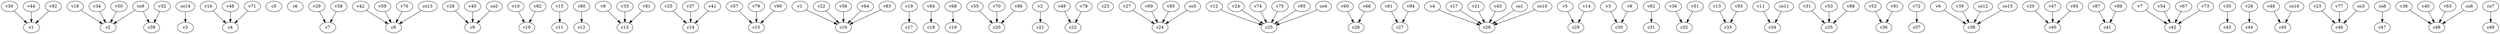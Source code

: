 strict digraph  {
c1;
c2;
c3;
c4;
c5;
c6;
c7;
c8;
c9;
c10;
c11;
c12;
c13;
c14;
c15;
c16;
c17;
c18;
c19;
c20;
c21;
c22;
c23;
c24;
c25;
c26;
c27;
c28;
c29;
c30;
c31;
c32;
c33;
c34;
c35;
c36;
c37;
c38;
c39;
c40;
c41;
c42;
c43;
c44;
c45;
c46;
c47;
c48;
c49;
v1;
v2;
v3;
v4;
v5;
v6;
v7;
v8;
v9;
v10;
v11;
v12;
v13;
v14;
v15;
v16;
v17;
v18;
v19;
v20;
v21;
v22;
v23;
v24;
v25;
v26;
v27;
v28;
v29;
v30;
v31;
v32;
v33;
v34;
v35;
v36;
v37;
v38;
v39;
v40;
v41;
v42;
v43;
v44;
v45;
v46;
v47;
v48;
v49;
v50;
v51;
v52;
v53;
v54;
v55;
v56;
v57;
v58;
v59;
v60;
v61;
v62;
v63;
v64;
v65;
v66;
v67;
v68;
v69;
v70;
v71;
v72;
v73;
v74;
v75;
v76;
v77;
v78;
v79;
v80;
v81;
v82;
v83;
v84;
v85;
v86;
v87;
v88;
v89;
v90;
v91;
v92;
v93;
v94;
v95;
co1;
co2;
co3;
co4;
co5;
co6;
co7;
co8;
co9;
co10;
co11;
co12;
co13;
co14;
co15;
co16;
v1 -> c16  [weight=1];
v2 -> c21  [weight=1];
v3 -> c30  [weight=1];
v4 -> c28  [weight=1];
v5 -> c29  [weight=1];
v6 -> c38  [weight=1];
v7 -> c42  [weight=1];
v8 -> c30  [weight=1];
v9 -> c13  [weight=1];
v10 -> c10  [weight=1];
v11 -> c34  [weight=1];
v12 -> c25  [weight=1];
v13 -> c33  [weight=1];
v14 -> c29  [weight=1];
v15 -> c11  [weight=1];
v16 -> c4  [weight=1];
v17 -> c28  [weight=1];
v18 -> c2  [weight=1];
v19 -> c17  [weight=1];
v20 -> c40  [weight=1];
v21 -> c28  [weight=1];
v22 -> c16  [weight=1];
v23 -> c46  [weight=1];
v24 -> c25  [weight=1];
v25 -> c14  [weight=1];
v26 -> c44  [weight=1];
v27 -> c24  [weight=1];
v28 -> c9  [weight=1];
v29 -> c7  [weight=1];
v30 -> c1  [weight=1];
v31 -> c35  [weight=1];
v32 -> c39  [weight=1];
v33 -> c13  [weight=1];
v34 -> c2  [weight=1];
v35 -> c43  [weight=1];
v36 -> c32  [weight=1];
v37 -> c14  [weight=1];
v38 -> c48  [weight=1];
v39 -> c38  [weight=1];
v40 -> c48  [weight=1];
v41 -> c14  [weight=1];
v42 -> c8  [weight=1];
v43 -> c28  [weight=1];
v44 -> c1  [weight=1];
v45 -> c9  [weight=1];
v46 -> c4  [weight=1];
v47 -> c40  [weight=1];
v48 -> c45  [weight=1];
v49 -> c22  [weight=1];
v50 -> c2  [weight=1];
v51 -> c32  [weight=1];
v52 -> c36  [weight=1];
v53 -> c35  [weight=1];
v54 -> c42  [weight=1];
v55 -> c20  [weight=1];
v56 -> c16  [weight=1];
v57 -> c15  [weight=1];
v58 -> c7  [weight=1];
v59 -> c8  [weight=1];
v60 -> c26  [weight=1];
v61 -> c27  [weight=1];
v62 -> c31  [weight=1];
v63 -> c48  [weight=1];
v64 -> c16  [weight=1];
v65 -> c40  [weight=1];
v66 -> c26  [weight=1];
v67 -> c42  [weight=1];
v68 -> c19  [weight=1];
v69 -> c24  [weight=1];
v70 -> c20  [weight=1];
v71 -> c4  [weight=1];
v72 -> c37  [weight=1];
v73 -> c42  [weight=1];
v74 -> c25  [weight=1];
v75 -> c25  [weight=1];
v76 -> c8  [weight=1];
v77 -> c46  [weight=1];
v78 -> c22  [weight=1];
v79 -> c15  [weight=1];
v80 -> c12  [weight=1];
v81 -> c13  [weight=1];
v82 -> c10  [weight=1];
v83 -> c16  [weight=1];
v84 -> c18  [weight=1];
v85 -> c24  [weight=1];
v86 -> c20  [weight=1];
v87 -> c41  [weight=1];
v88 -> c35  [weight=1];
v89 -> c41  [weight=1];
v90 -> c15  [weight=1];
v91 -> c36  [weight=1];
v92 -> c1  [weight=1];
v93 -> c33  [weight=1];
v94 -> c27  [weight=1];
v95 -> c25  [weight=1];
co1 -> c28  [weight=1];
co2 -> c9  [weight=1];
co3 -> c46  [weight=1];
co4 -> c25  [weight=1];
co5 -> c24  [weight=1];
co6 -> c48  [weight=1];
co7 -> c49  [weight=1];
co8 -> c47  [weight=1];
co9 -> c2  [weight=1];
co9 -> c39  [weight=1];
co10 -> c28  [weight=1];
co11 -> c34  [weight=1];
co12 -> c38  [weight=1];
co13 -> c8  [weight=1];
co14 -> c3  [weight=1];
co15 -> c38  [weight=1];
co16 -> c45  [weight=1];
}

